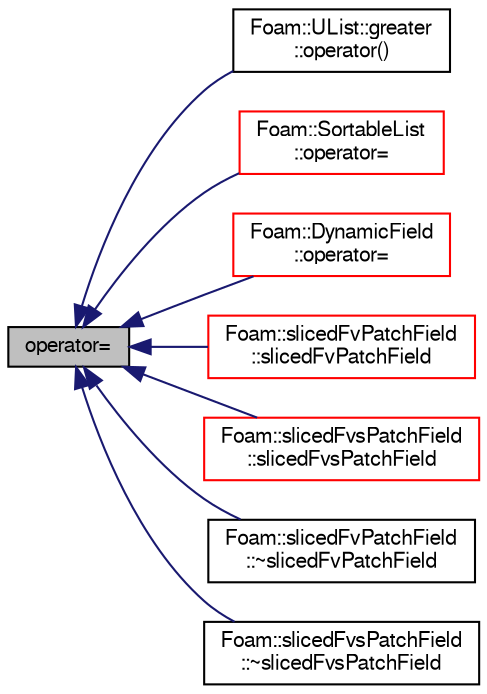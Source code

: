 digraph "operator="
{
  bgcolor="transparent";
  edge [fontname="FreeSans",fontsize="10",labelfontname="FreeSans",labelfontsize="10"];
  node [fontname="FreeSans",fontsize="10",shape=record];
  rankdir="LR";
  Node2482 [label="operator=",height=0.2,width=0.4,color="black", fillcolor="grey75", style="filled", fontcolor="black"];
  Node2482 -> Node2483 [dir="back",color="midnightblue",fontsize="10",style="solid",fontname="FreeSans"];
  Node2483 [label="Foam::UList::greater\l::operator()",height=0.2,width=0.4,color="black",URL="$a25986.html#a49202d8cfd6e19f3d43c028252050ed7"];
  Node2482 -> Node2484 [dir="back",color="midnightblue",fontsize="10",style="solid",fontname="FreeSans"];
  Node2484 [label="Foam::SortableList\l::operator=",height=0.2,width=0.4,color="red",URL="$a25918.html#a7063d7d45379d3c474db62b47df45eea",tooltip="Assignment of all entries to the given value. "];
  Node2482 -> Node2486 [dir="back",color="midnightblue",fontsize="10",style="solid",fontname="FreeSans"];
  Node2486 [label="Foam::DynamicField\l::operator=",height=0.2,width=0.4,color="red",URL="$a26458.html#a7063d7d45379d3c474db62b47df45eea",tooltip="Assignment of all addressed entries to the given value. "];
  Node2482 -> Node2488 [dir="back",color="midnightblue",fontsize="10",style="solid",fontname="FreeSans"];
  Node2488 [label="Foam::slicedFvPatchField\l::slicedFvPatchField",height=0.2,width=0.4,color="red",URL="$a21994.html#ab205a13403235d19d52e4b03655c7392",tooltip="Construct from patch, internal field and field to slice. "];
  Node2482 -> Node2492 [dir="back",color="midnightblue",fontsize="10",style="solid",fontname="FreeSans"];
  Node2492 [label="Foam::slicedFvsPatchField\l::slicedFvsPatchField",height=0.2,width=0.4,color="red",URL="$a22378.html#a114d3452b07d5e4d3165167c261874ad",tooltip="Construct from patch, internal field and field to slice. "];
  Node2482 -> Node2496 [dir="back",color="midnightblue",fontsize="10",style="solid",fontname="FreeSans"];
  Node2496 [label="Foam::slicedFvPatchField\l::~slicedFvPatchField",height=0.2,width=0.4,color="black",URL="$a21994.html#a0240e713740f9445b904130a70ae2fa7",tooltip="Destructor. "];
  Node2482 -> Node2497 [dir="back",color="midnightblue",fontsize="10",style="solid",fontname="FreeSans"];
  Node2497 [label="Foam::slicedFvsPatchField\l::~slicedFvsPatchField",height=0.2,width=0.4,color="black",URL="$a22378.html#ada472aa0e145ffce0601928b6632941b",tooltip="Destructor. "];
}

